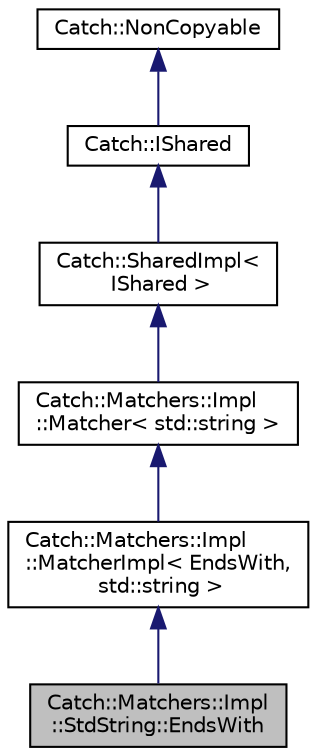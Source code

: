 digraph "Catch::Matchers::Impl::StdString::EndsWith"
{
  edge [fontname="Helvetica",fontsize="10",labelfontname="Helvetica",labelfontsize="10"];
  node [fontname="Helvetica",fontsize="10",shape=record];
  Node1 [label="Catch::Matchers::Impl\l::StdString::EndsWith",height=0.2,width=0.4,color="black", fillcolor="grey75", style="filled", fontcolor="black"];
  Node2 -> Node1 [dir="back",color="midnightblue",fontsize="10",style="solid",fontname="Helvetica"];
  Node2 [label="Catch::Matchers::Impl\l::MatcherImpl\< EndsWith,\l std::string \>",height=0.2,width=0.4,color="black", fillcolor="white", style="filled",URL="$d1/d6e/structCatch_1_1Matchers_1_1Impl_1_1MatcherImpl.html"];
  Node3 -> Node2 [dir="back",color="midnightblue",fontsize="10",style="solid",fontname="Helvetica"];
  Node3 [label="Catch::Matchers::Impl\l::Matcher\< std::string \>",height=0.2,width=0.4,color="black", fillcolor="white", style="filled",URL="$dc/d87/structCatch_1_1Matchers_1_1Impl_1_1Matcher.html"];
  Node4 -> Node3 [dir="back",color="midnightblue",fontsize="10",style="solid",fontname="Helvetica"];
  Node4 [label="Catch::SharedImpl\<\l IShared \>",height=0.2,width=0.4,color="black", fillcolor="white", style="filled",URL="$d7/d91/structCatch_1_1SharedImpl.html"];
  Node5 -> Node4 [dir="back",color="midnightblue",fontsize="10",style="solid",fontname="Helvetica"];
  Node5 [label="Catch::IShared",height=0.2,width=0.4,color="black", fillcolor="white", style="filled",URL="$d1/dc1/structCatch_1_1IShared.html"];
  Node6 -> Node5 [dir="back",color="midnightblue",fontsize="10",style="solid",fontname="Helvetica"];
  Node6 [label="Catch::NonCopyable",height=0.2,width=0.4,color="black", fillcolor="white", style="filled",URL="$dc/d1c/classCatch_1_1NonCopyable.html"];
}
